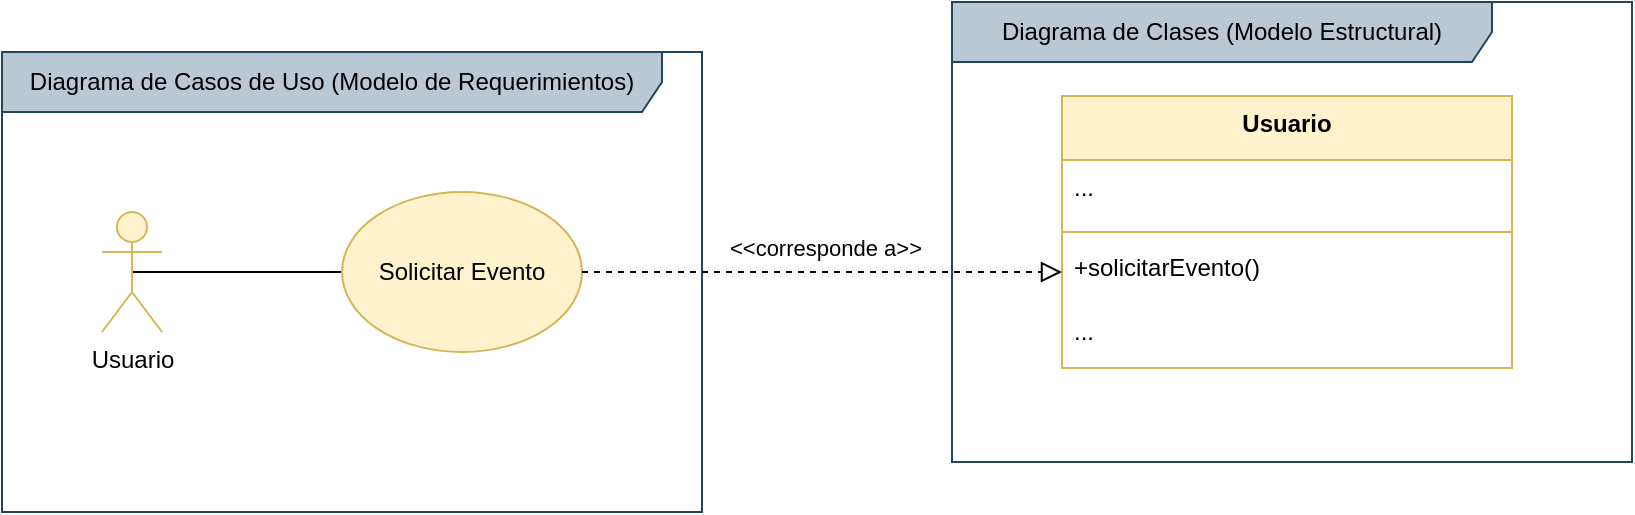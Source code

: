 <mxfile version="28.1.1">
  <diagram name="Página-1" id="5Pd7oQlptnebJxsUReH4">
    <mxGraphModel grid="0" page="0" gridSize="10" guides="1" tooltips="1" connect="1" arrows="1" fold="1" pageScale="1" pageWidth="850" pageHeight="1100" math="0" shadow="0">
      <root>
        <mxCell id="0" />
        <mxCell id="1" parent="0" />
        <mxCell id="YZuZ_s3wCYC8nCBKC0Eq-5" value="Diagrama de Casos de Uso (Modelo de Requerimientos)" style="shape=umlFrame;whiteSpace=wrap;html=1;pointerEvents=0;recursiveResize=0;container=1;collapsible=0;width=330;height=30;fillColor=#bac8d3;strokeColor=#23445d;" vertex="1" parent="1">
          <mxGeometry y="150" width="350" height="230" as="geometry" />
        </mxCell>
        <mxCell id="YZuZ_s3wCYC8nCBKC0Eq-9" style="edgeStyle=orthogonalEdgeStyle;rounded=0;orthogonalLoop=1;jettySize=auto;html=1;strokeWidth=1;endArrow=none;endFill=0;exitX=0.5;exitY=0.5;exitDx=0;exitDy=0;exitPerimeter=0;" edge="1" parent="YZuZ_s3wCYC8nCBKC0Eq-5" source="YZuZ_s3wCYC8nCBKC0Eq-6" target="YZuZ_s3wCYC8nCBKC0Eq-8">
          <mxGeometry relative="1" as="geometry" />
        </mxCell>
        <mxCell id="YZuZ_s3wCYC8nCBKC0Eq-6" value="Usuario" style="shape=umlActor;verticalLabelPosition=bottom;verticalAlign=top;html=1;fillColor=#fff2cc;strokeColor=#d6b656;" vertex="1" parent="YZuZ_s3wCYC8nCBKC0Eq-5">
          <mxGeometry x="50" y="80" width="30" height="60" as="geometry" />
        </mxCell>
        <mxCell id="YZuZ_s3wCYC8nCBKC0Eq-8" value="&lt;div&gt;Solicitar Evento&lt;/div&gt;" style="ellipse;whiteSpace=wrap;html=1;fillColor=#fff2cc;strokeColor=#d6b656;" vertex="1" parent="YZuZ_s3wCYC8nCBKC0Eq-5">
          <mxGeometry x="170" y="70" width="120" height="80" as="geometry" />
        </mxCell>
        <mxCell id="YZuZ_s3wCYC8nCBKC0Eq-10" value="Diagrama de Clases (Modelo Estructural)" style="shape=umlFrame;whiteSpace=wrap;html=1;pointerEvents=0;recursiveResize=0;container=1;collapsible=0;width=270;height=30;fillColor=#bac8d3;strokeColor=#23445d;" vertex="1" parent="1">
          <mxGeometry x="475" y="125" width="340" height="230" as="geometry" />
        </mxCell>
        <mxCell id="YZuZ_s3wCYC8nCBKC0Eq-14" value="Usuario" style="swimlane;fontStyle=1;align=center;verticalAlign=top;childLayout=stackLayout;horizontal=1;startSize=32;horizontalStack=0;resizeParent=1;resizeParentMax=0;resizeLast=0;collapsible=0;marginBottom=0;fillColor=#fff2cc;strokeColor=#d6b656;" vertex="1" parent="YZuZ_s3wCYC8nCBKC0Eq-10">
          <mxGeometry x="55" y="47" width="225" height="136" as="geometry" />
        </mxCell>
        <mxCell id="YZuZ_s3wCYC8nCBKC0Eq-15" value="..." style="text;strokeColor=none;fillColor=none;align=left;verticalAlign=top;spacingLeft=4;spacingRight=4;overflow=hidden;rotatable=0;points=[[0,0.5],[1,0.5]];portConstraint=eastwest;" vertex="1" parent="YZuZ_s3wCYC8nCBKC0Eq-14">
          <mxGeometry y="32" width="225" height="32" as="geometry" />
        </mxCell>
        <mxCell id="YZuZ_s3wCYC8nCBKC0Eq-17" style="line;strokeWidth=1;fillColor=none;align=left;verticalAlign=middle;spacingTop=-1;spacingLeft=3;spacingRight=3;rotatable=0;labelPosition=right;points=[];portConstraint=eastwest;strokeColor=inherit;" vertex="1" parent="YZuZ_s3wCYC8nCBKC0Eq-14">
          <mxGeometry y="64" width="225" height="8" as="geometry" />
        </mxCell>
        <mxCell id="YZuZ_s3wCYC8nCBKC0Eq-18" value="+solicitarEvento()" style="text;strokeColor=none;fillColor=none;align=left;verticalAlign=top;spacingLeft=4;spacingRight=4;overflow=hidden;rotatable=0;points=[[0,0.5],[1,0.5]];portConstraint=eastwest;" vertex="1" parent="YZuZ_s3wCYC8nCBKC0Eq-14">
          <mxGeometry y="72" width="225" height="32" as="geometry" />
        </mxCell>
        <mxCell id="YZuZ_s3wCYC8nCBKC0Eq-20" value="..." style="text;strokeColor=none;fillColor=none;align=left;verticalAlign=top;spacingLeft=4;spacingRight=4;overflow=hidden;rotatable=0;points=[[0,0.5],[1,0.5]];portConstraint=eastwest;" vertex="1" parent="YZuZ_s3wCYC8nCBKC0Eq-14">
          <mxGeometry y="104" width="225" height="32" as="geometry" />
        </mxCell>
        <mxCell id="YZuZ_s3wCYC8nCBKC0Eq-27" value="" style="endArrow=block;startArrow=none;endFill=0;startFill=0;endSize=8;html=1;verticalAlign=bottom;dashed=1;labelBackgroundColor=none;rounded=0;" edge="1" parent="1" source="YZuZ_s3wCYC8nCBKC0Eq-8" target="YZuZ_s3wCYC8nCBKC0Eq-18">
          <mxGeometry width="160" relative="1" as="geometry">
            <mxPoint x="400" y="260" as="sourcePoint" />
            <mxPoint x="560" y="260" as="targetPoint" />
          </mxGeometry>
        </mxCell>
        <mxCell id="YZuZ_s3wCYC8nCBKC0Eq-28" value="&lt;span style=&quot;caret-color: rgba(0, 0, 0, 0);&quot;&gt;&amp;lt;&amp;lt;corresponde a&amp;gt;&amp;gt;&amp;nbsp;&lt;/span&gt;" style="edgeLabel;html=1;align=center;verticalAlign=middle;resizable=0;points=[];labelBackgroundColor=none;" connectable="0" vertex="1" parent="YZuZ_s3wCYC8nCBKC0Eq-27">
          <mxGeometry x="-0.075" y="-1" relative="1" as="geometry">
            <mxPoint x="12" y="-13" as="offset" />
          </mxGeometry>
        </mxCell>
      </root>
    </mxGraphModel>
  </diagram>
</mxfile>
